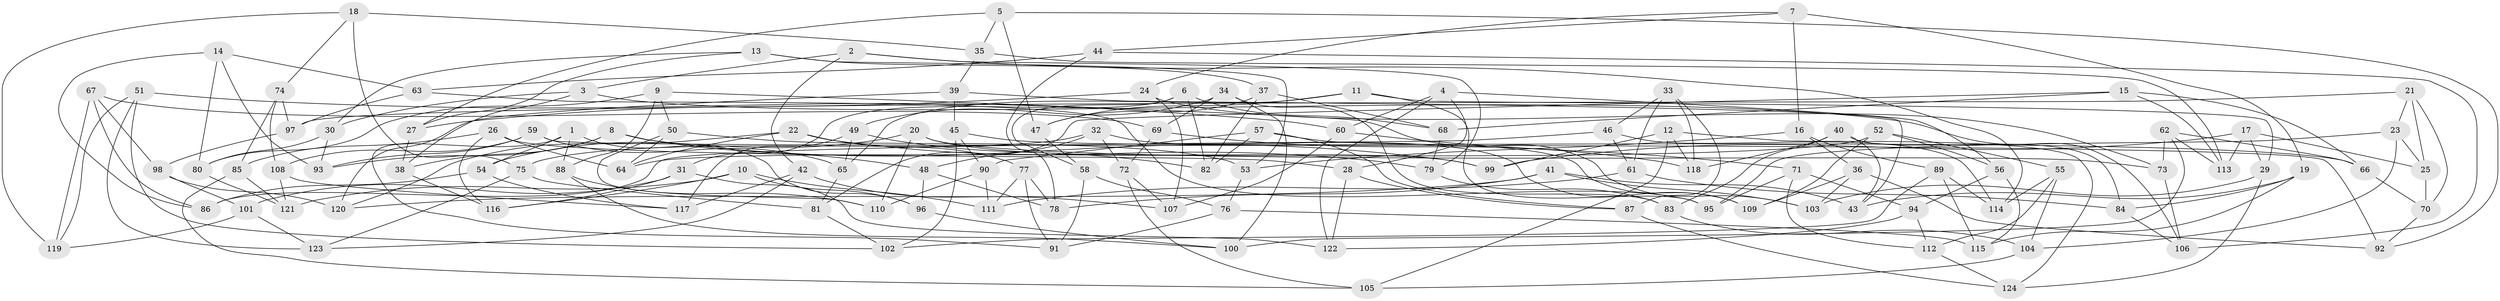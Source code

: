 // coarse degree distribution, {8: 0.13513513513513514, 10: 0.1891891891891892, 9: 0.02702702702702703, 11: 0.05405405405405406, 16: 0.02702702702702703, 12: 0.02702702702702703, 6: 0.10810810810810811, 4: 0.1891891891891892, 5: 0.13513513513513514, 7: 0.05405405405405406, 13: 0.05405405405405406}
// Generated by graph-tools (version 1.1) at 2025/20/03/04/25 18:20:52]
// undirected, 124 vertices, 248 edges
graph export_dot {
graph [start="1"]
  node [color=gray90,style=filled];
  1;
  2;
  3;
  4;
  5;
  6;
  7;
  8;
  9;
  10;
  11;
  12;
  13;
  14;
  15;
  16;
  17;
  18;
  19;
  20;
  21;
  22;
  23;
  24;
  25;
  26;
  27;
  28;
  29;
  30;
  31;
  32;
  33;
  34;
  35;
  36;
  37;
  38;
  39;
  40;
  41;
  42;
  43;
  44;
  45;
  46;
  47;
  48;
  49;
  50;
  51;
  52;
  53;
  54;
  55;
  56;
  57;
  58;
  59;
  60;
  61;
  62;
  63;
  64;
  65;
  66;
  67;
  68;
  69;
  70;
  71;
  72;
  73;
  74;
  75;
  76;
  77;
  78;
  79;
  80;
  81;
  82;
  83;
  84;
  85;
  86;
  87;
  88;
  89;
  90;
  91;
  92;
  93;
  94;
  95;
  96;
  97;
  98;
  99;
  100;
  101;
  102;
  103;
  104;
  105;
  106;
  107;
  108;
  109;
  110;
  111;
  112;
  113;
  114;
  115;
  116;
  117;
  118;
  119;
  120;
  121;
  122;
  123;
  124;
  1 -- 96;
  1 -- 91;
  1 -- 88;
  1 -- 54;
  2 -- 114;
  2 -- 3;
  2 -- 42;
  2 -- 79;
  3 -- 38;
  3 -- 30;
  3 -- 106;
  4 -- 122;
  4 -- 28;
  4 -- 56;
  4 -- 60;
  5 -- 27;
  5 -- 35;
  5 -- 47;
  5 -- 92;
  6 -- 31;
  6 -- 68;
  6 -- 58;
  6 -- 82;
  7 -- 24;
  7 -- 19;
  7 -- 44;
  7 -- 16;
  8 -- 99;
  8 -- 38;
  8 -- 93;
  8 -- 48;
  9 -- 80;
  9 -- 103;
  9 -- 88;
  9 -- 50;
  10 -- 111;
  10 -- 116;
  10 -- 121;
  10 -- 96;
  11 -- 95;
  11 -- 47;
  11 -- 29;
  11 -- 65;
  12 -- 118;
  12 -- 124;
  12 -- 105;
  12 -- 99;
  13 -- 27;
  13 -- 53;
  13 -- 37;
  13 -- 30;
  14 -- 80;
  14 -- 86;
  14 -- 63;
  14 -- 93;
  15 -- 68;
  15 -- 113;
  15 -- 66;
  15 -- 81;
  16 -- 89;
  16 -- 36;
  16 -- 53;
  17 -- 25;
  17 -- 29;
  17 -- 113;
  17 -- 99;
  18 -- 119;
  18 -- 75;
  18 -- 35;
  18 -- 74;
  19 -- 115;
  19 -- 84;
  19 -- 43;
  20 -- 99;
  20 -- 110;
  20 -- 73;
  20 -- 54;
  21 -- 25;
  21 -- 23;
  21 -- 97;
  21 -- 70;
  22 -- 120;
  22 -- 77;
  22 -- 79;
  22 -- 64;
  23 -- 104;
  23 -- 25;
  23 -- 95;
  24 -- 27;
  24 -- 107;
  24 -- 73;
  25 -- 70;
  26 -- 64;
  26 -- 85;
  26 -- 28;
  26 -- 116;
  27 -- 38;
  28 -- 122;
  28 -- 87;
  29 -- 103;
  29 -- 124;
  30 -- 93;
  30 -- 80;
  31 -- 101;
  31 -- 116;
  31 -- 122;
  32 -- 48;
  32 -- 75;
  32 -- 109;
  32 -- 72;
  33 -- 87;
  33 -- 61;
  33 -- 118;
  33 -- 46;
  34 -- 100;
  34 -- 49;
  34 -- 69;
  34 -- 83;
  35 -- 39;
  35 -- 113;
  36 -- 103;
  36 -- 92;
  36 -- 109;
  37 -- 68;
  37 -- 82;
  37 -- 47;
  38 -- 116;
  39 -- 120;
  39 -- 43;
  39 -- 45;
  40 -- 43;
  40 -- 118;
  40 -- 84;
  40 -- 83;
  41 -- 120;
  41 -- 103;
  41 -- 43;
  41 -- 78;
  42 -- 123;
  42 -- 107;
  42 -- 117;
  44 -- 63;
  44 -- 106;
  44 -- 78;
  45 -- 102;
  45 -- 90;
  45 -- 66;
  46 -- 86;
  46 -- 61;
  46 -- 114;
  47 -- 58;
  48 -- 96;
  48 -- 78;
  49 -- 65;
  49 -- 82;
  49 -- 117;
  50 -- 110;
  50 -- 64;
  50 -- 53;
  51 -- 123;
  51 -- 60;
  51 -- 119;
  51 -- 102;
  52 -- 109;
  52 -- 64;
  52 -- 56;
  52 -- 55;
  53 -- 76;
  54 -- 86;
  54 -- 117;
  55 -- 112;
  55 -- 104;
  55 -- 114;
  56 -- 115;
  56 -- 94;
  57 -- 90;
  57 -- 82;
  57 -- 87;
  57 -- 109;
  58 -- 91;
  58 -- 76;
  59 -- 93;
  59 -- 108;
  59 -- 65;
  59 -- 92;
  60 -- 71;
  60 -- 107;
  61 -- 111;
  61 -- 84;
  62 -- 66;
  62 -- 73;
  62 -- 100;
  62 -- 113;
  63 -- 97;
  63 -- 95;
  65 -- 81;
  66 -- 70;
  67 -- 119;
  67 -- 98;
  67 -- 69;
  67 -- 86;
  68 -- 79;
  69 -- 118;
  69 -- 72;
  70 -- 92;
  71 -- 94;
  71 -- 112;
  71 -- 95;
  72 -- 105;
  72 -- 107;
  73 -- 106;
  74 -- 108;
  74 -- 85;
  74 -- 97;
  75 -- 123;
  75 -- 81;
  76 -- 91;
  76 -- 115;
  77 -- 78;
  77 -- 91;
  77 -- 111;
  79 -- 83;
  80 -- 121;
  81 -- 102;
  83 -- 104;
  84 -- 106;
  85 -- 105;
  85 -- 121;
  87 -- 124;
  88 -- 100;
  88 -- 110;
  89 -- 114;
  89 -- 102;
  89 -- 115;
  90 -- 110;
  90 -- 111;
  94 -- 112;
  94 -- 122;
  96 -- 100;
  97 -- 98;
  98 -- 101;
  98 -- 120;
  101 -- 123;
  101 -- 119;
  104 -- 105;
  108 -- 117;
  108 -- 121;
  112 -- 124;
}

